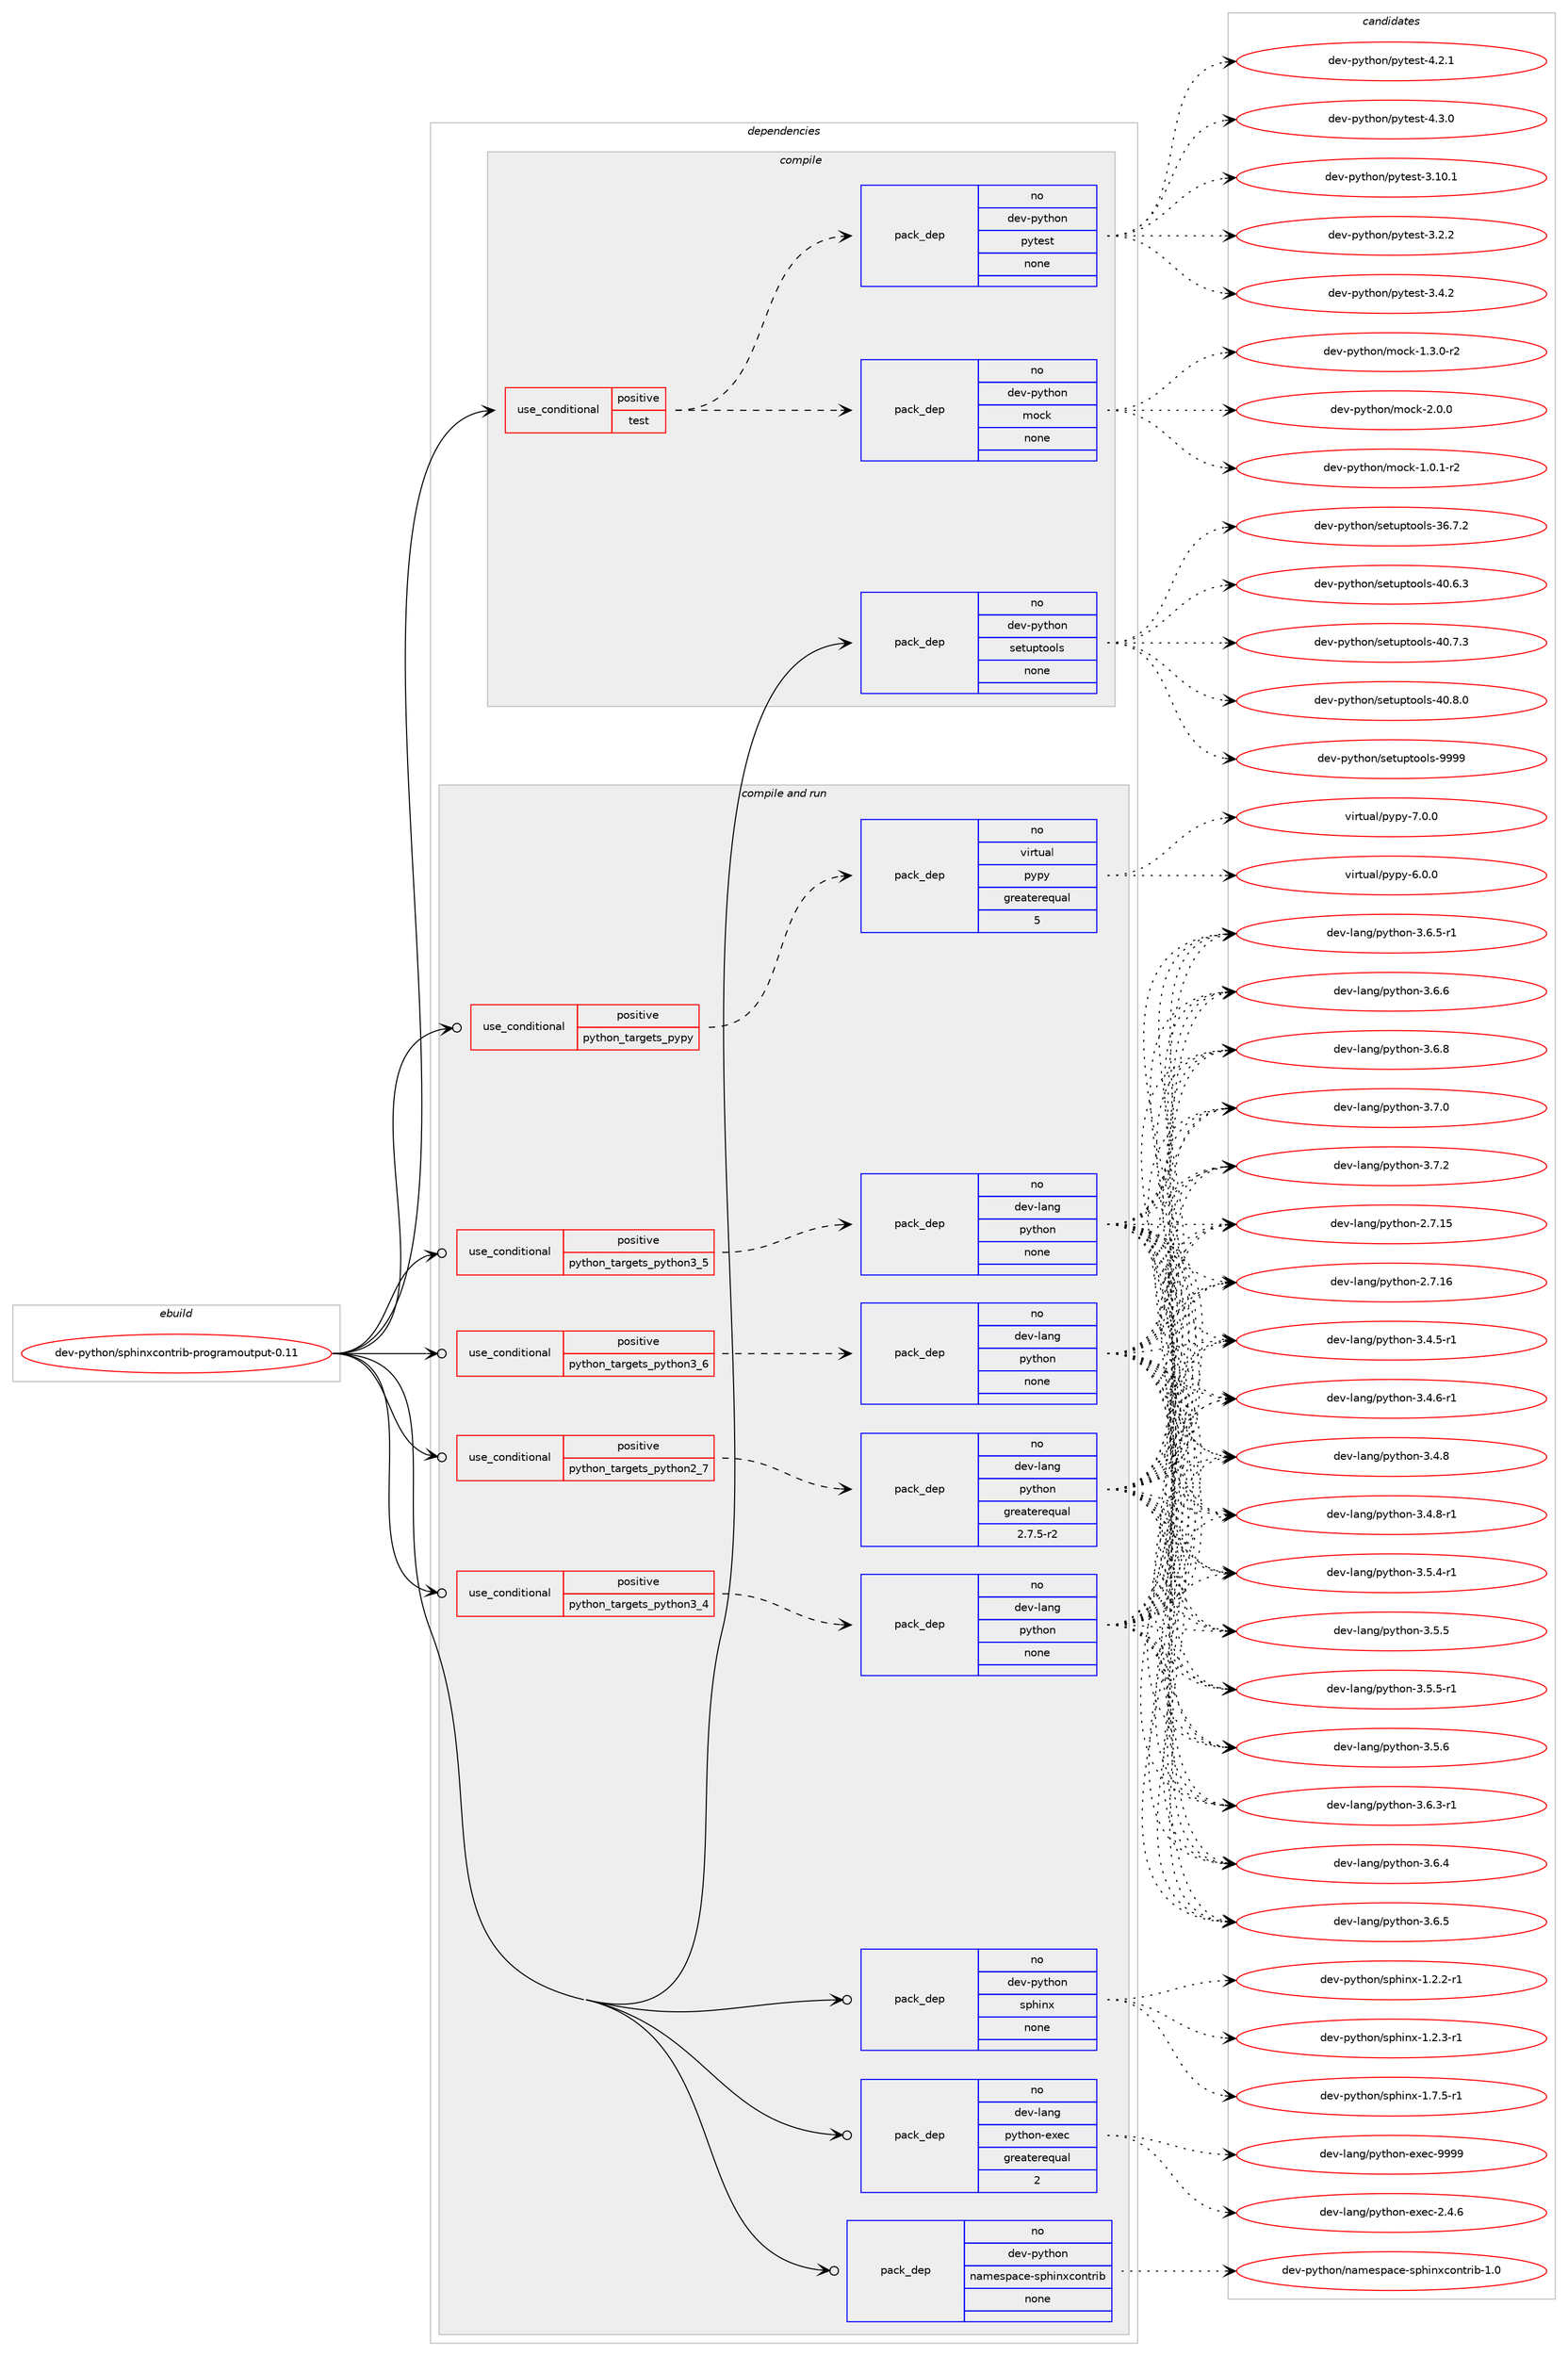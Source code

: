 digraph prolog {

# *************
# Graph options
# *************

newrank=true;
concentrate=true;
compound=true;
graph [rankdir=LR,fontname=Helvetica,fontsize=10,ranksep=1.5];#, ranksep=2.5, nodesep=0.2];
edge  [arrowhead=vee];
node  [fontname=Helvetica,fontsize=10];

# **********
# The ebuild
# **********

subgraph cluster_leftcol {
color=gray;
rank=same;
label=<<i>ebuild</i>>;
id [label="dev-python/sphinxcontrib-programoutput-0.11", color=red, width=4, href="../dev-python/sphinxcontrib-programoutput-0.11.svg"];
}

# ****************
# The dependencies
# ****************

subgraph cluster_midcol {
color=gray;
label=<<i>dependencies</i>>;
subgraph cluster_compile {
fillcolor="#eeeeee";
style=filled;
label=<<i>compile</i>>;
subgraph cond385016 {
dependency1442350 [label=<<TABLE BORDER="0" CELLBORDER="1" CELLSPACING="0" CELLPADDING="4"><TR><TD ROWSPAN="3" CELLPADDING="10">use_conditional</TD></TR><TR><TD>positive</TD></TR><TR><TD>test</TD></TR></TABLE>>, shape=none, color=red];
subgraph pack1033972 {
dependency1442351 [label=<<TABLE BORDER="0" CELLBORDER="1" CELLSPACING="0" CELLPADDING="4" WIDTH="220"><TR><TD ROWSPAN="6" CELLPADDING="30">pack_dep</TD></TR><TR><TD WIDTH="110">no</TD></TR><TR><TD>dev-python</TD></TR><TR><TD>mock</TD></TR><TR><TD>none</TD></TR><TR><TD></TD></TR></TABLE>>, shape=none, color=blue];
}
dependency1442350:e -> dependency1442351:w [weight=20,style="dashed",arrowhead="vee"];
subgraph pack1033973 {
dependency1442352 [label=<<TABLE BORDER="0" CELLBORDER="1" CELLSPACING="0" CELLPADDING="4" WIDTH="220"><TR><TD ROWSPAN="6" CELLPADDING="30">pack_dep</TD></TR><TR><TD WIDTH="110">no</TD></TR><TR><TD>dev-python</TD></TR><TR><TD>pytest</TD></TR><TR><TD>none</TD></TR><TR><TD></TD></TR></TABLE>>, shape=none, color=blue];
}
dependency1442350:e -> dependency1442352:w [weight=20,style="dashed",arrowhead="vee"];
}
id:e -> dependency1442350:w [weight=20,style="solid",arrowhead="vee"];
subgraph pack1033974 {
dependency1442353 [label=<<TABLE BORDER="0" CELLBORDER="1" CELLSPACING="0" CELLPADDING="4" WIDTH="220"><TR><TD ROWSPAN="6" CELLPADDING="30">pack_dep</TD></TR><TR><TD WIDTH="110">no</TD></TR><TR><TD>dev-python</TD></TR><TR><TD>setuptools</TD></TR><TR><TD>none</TD></TR><TR><TD></TD></TR></TABLE>>, shape=none, color=blue];
}
id:e -> dependency1442353:w [weight=20,style="solid",arrowhead="vee"];
}
subgraph cluster_compileandrun {
fillcolor="#eeeeee";
style=filled;
label=<<i>compile and run</i>>;
subgraph cond385017 {
dependency1442354 [label=<<TABLE BORDER="0" CELLBORDER="1" CELLSPACING="0" CELLPADDING="4"><TR><TD ROWSPAN="3" CELLPADDING="10">use_conditional</TD></TR><TR><TD>positive</TD></TR><TR><TD>python_targets_pypy</TD></TR></TABLE>>, shape=none, color=red];
subgraph pack1033975 {
dependency1442355 [label=<<TABLE BORDER="0" CELLBORDER="1" CELLSPACING="0" CELLPADDING="4" WIDTH="220"><TR><TD ROWSPAN="6" CELLPADDING="30">pack_dep</TD></TR><TR><TD WIDTH="110">no</TD></TR><TR><TD>virtual</TD></TR><TR><TD>pypy</TD></TR><TR><TD>greaterequal</TD></TR><TR><TD>5</TD></TR></TABLE>>, shape=none, color=blue];
}
dependency1442354:e -> dependency1442355:w [weight=20,style="dashed",arrowhead="vee"];
}
id:e -> dependency1442354:w [weight=20,style="solid",arrowhead="odotvee"];
subgraph cond385018 {
dependency1442356 [label=<<TABLE BORDER="0" CELLBORDER="1" CELLSPACING="0" CELLPADDING="4"><TR><TD ROWSPAN="3" CELLPADDING="10">use_conditional</TD></TR><TR><TD>positive</TD></TR><TR><TD>python_targets_python2_7</TD></TR></TABLE>>, shape=none, color=red];
subgraph pack1033976 {
dependency1442357 [label=<<TABLE BORDER="0" CELLBORDER="1" CELLSPACING="0" CELLPADDING="4" WIDTH="220"><TR><TD ROWSPAN="6" CELLPADDING="30">pack_dep</TD></TR><TR><TD WIDTH="110">no</TD></TR><TR><TD>dev-lang</TD></TR><TR><TD>python</TD></TR><TR><TD>greaterequal</TD></TR><TR><TD>2.7.5-r2</TD></TR></TABLE>>, shape=none, color=blue];
}
dependency1442356:e -> dependency1442357:w [weight=20,style="dashed",arrowhead="vee"];
}
id:e -> dependency1442356:w [weight=20,style="solid",arrowhead="odotvee"];
subgraph cond385019 {
dependency1442358 [label=<<TABLE BORDER="0" CELLBORDER="1" CELLSPACING="0" CELLPADDING="4"><TR><TD ROWSPAN="3" CELLPADDING="10">use_conditional</TD></TR><TR><TD>positive</TD></TR><TR><TD>python_targets_python3_4</TD></TR></TABLE>>, shape=none, color=red];
subgraph pack1033977 {
dependency1442359 [label=<<TABLE BORDER="0" CELLBORDER="1" CELLSPACING="0" CELLPADDING="4" WIDTH="220"><TR><TD ROWSPAN="6" CELLPADDING="30">pack_dep</TD></TR><TR><TD WIDTH="110">no</TD></TR><TR><TD>dev-lang</TD></TR><TR><TD>python</TD></TR><TR><TD>none</TD></TR><TR><TD></TD></TR></TABLE>>, shape=none, color=blue];
}
dependency1442358:e -> dependency1442359:w [weight=20,style="dashed",arrowhead="vee"];
}
id:e -> dependency1442358:w [weight=20,style="solid",arrowhead="odotvee"];
subgraph cond385020 {
dependency1442360 [label=<<TABLE BORDER="0" CELLBORDER="1" CELLSPACING="0" CELLPADDING="4"><TR><TD ROWSPAN="3" CELLPADDING="10">use_conditional</TD></TR><TR><TD>positive</TD></TR><TR><TD>python_targets_python3_5</TD></TR></TABLE>>, shape=none, color=red];
subgraph pack1033978 {
dependency1442361 [label=<<TABLE BORDER="0" CELLBORDER="1" CELLSPACING="0" CELLPADDING="4" WIDTH="220"><TR><TD ROWSPAN="6" CELLPADDING="30">pack_dep</TD></TR><TR><TD WIDTH="110">no</TD></TR><TR><TD>dev-lang</TD></TR><TR><TD>python</TD></TR><TR><TD>none</TD></TR><TR><TD></TD></TR></TABLE>>, shape=none, color=blue];
}
dependency1442360:e -> dependency1442361:w [weight=20,style="dashed",arrowhead="vee"];
}
id:e -> dependency1442360:w [weight=20,style="solid",arrowhead="odotvee"];
subgraph cond385021 {
dependency1442362 [label=<<TABLE BORDER="0" CELLBORDER="1" CELLSPACING="0" CELLPADDING="4"><TR><TD ROWSPAN="3" CELLPADDING="10">use_conditional</TD></TR><TR><TD>positive</TD></TR><TR><TD>python_targets_python3_6</TD></TR></TABLE>>, shape=none, color=red];
subgraph pack1033979 {
dependency1442363 [label=<<TABLE BORDER="0" CELLBORDER="1" CELLSPACING="0" CELLPADDING="4" WIDTH="220"><TR><TD ROWSPAN="6" CELLPADDING="30">pack_dep</TD></TR><TR><TD WIDTH="110">no</TD></TR><TR><TD>dev-lang</TD></TR><TR><TD>python</TD></TR><TR><TD>none</TD></TR><TR><TD></TD></TR></TABLE>>, shape=none, color=blue];
}
dependency1442362:e -> dependency1442363:w [weight=20,style="dashed",arrowhead="vee"];
}
id:e -> dependency1442362:w [weight=20,style="solid",arrowhead="odotvee"];
subgraph pack1033980 {
dependency1442364 [label=<<TABLE BORDER="0" CELLBORDER="1" CELLSPACING="0" CELLPADDING="4" WIDTH="220"><TR><TD ROWSPAN="6" CELLPADDING="30">pack_dep</TD></TR><TR><TD WIDTH="110">no</TD></TR><TR><TD>dev-lang</TD></TR><TR><TD>python-exec</TD></TR><TR><TD>greaterequal</TD></TR><TR><TD>2</TD></TR></TABLE>>, shape=none, color=blue];
}
id:e -> dependency1442364:w [weight=20,style="solid",arrowhead="odotvee"];
subgraph pack1033981 {
dependency1442365 [label=<<TABLE BORDER="0" CELLBORDER="1" CELLSPACING="0" CELLPADDING="4" WIDTH="220"><TR><TD ROWSPAN="6" CELLPADDING="30">pack_dep</TD></TR><TR><TD WIDTH="110">no</TD></TR><TR><TD>dev-python</TD></TR><TR><TD>namespace-sphinxcontrib</TD></TR><TR><TD>none</TD></TR><TR><TD></TD></TR></TABLE>>, shape=none, color=blue];
}
id:e -> dependency1442365:w [weight=20,style="solid",arrowhead="odotvee"];
subgraph pack1033982 {
dependency1442366 [label=<<TABLE BORDER="0" CELLBORDER="1" CELLSPACING="0" CELLPADDING="4" WIDTH="220"><TR><TD ROWSPAN="6" CELLPADDING="30">pack_dep</TD></TR><TR><TD WIDTH="110">no</TD></TR><TR><TD>dev-python</TD></TR><TR><TD>sphinx</TD></TR><TR><TD>none</TD></TR><TR><TD></TD></TR></TABLE>>, shape=none, color=blue];
}
id:e -> dependency1442366:w [weight=20,style="solid",arrowhead="odotvee"];
}
subgraph cluster_run {
fillcolor="#eeeeee";
style=filled;
label=<<i>run</i>>;
}
}

# **************
# The candidates
# **************

subgraph cluster_choices {
rank=same;
color=gray;
label=<<i>candidates</i>>;

subgraph choice1033972 {
color=black;
nodesep=1;
choice1001011184511212111610411111047109111991074549464846494511450 [label="dev-python/mock-1.0.1-r2", color=red, width=4,href="../dev-python/mock-1.0.1-r2.svg"];
choice1001011184511212111610411111047109111991074549465146484511450 [label="dev-python/mock-1.3.0-r2", color=red, width=4,href="../dev-python/mock-1.3.0-r2.svg"];
choice100101118451121211161041111104710911199107455046484648 [label="dev-python/mock-2.0.0", color=red, width=4,href="../dev-python/mock-2.0.0.svg"];
dependency1442351:e -> choice1001011184511212111610411111047109111991074549464846494511450:w [style=dotted,weight="100"];
dependency1442351:e -> choice1001011184511212111610411111047109111991074549465146484511450:w [style=dotted,weight="100"];
dependency1442351:e -> choice100101118451121211161041111104710911199107455046484648:w [style=dotted,weight="100"];
}
subgraph choice1033973 {
color=black;
nodesep=1;
choice100101118451121211161041111104711212111610111511645514649484649 [label="dev-python/pytest-3.10.1", color=red, width=4,href="../dev-python/pytest-3.10.1.svg"];
choice1001011184511212111610411111047112121116101115116455146504650 [label="dev-python/pytest-3.2.2", color=red, width=4,href="../dev-python/pytest-3.2.2.svg"];
choice1001011184511212111610411111047112121116101115116455146524650 [label="dev-python/pytest-3.4.2", color=red, width=4,href="../dev-python/pytest-3.4.2.svg"];
choice1001011184511212111610411111047112121116101115116455246504649 [label="dev-python/pytest-4.2.1", color=red, width=4,href="../dev-python/pytest-4.2.1.svg"];
choice1001011184511212111610411111047112121116101115116455246514648 [label="dev-python/pytest-4.3.0", color=red, width=4,href="../dev-python/pytest-4.3.0.svg"];
dependency1442352:e -> choice100101118451121211161041111104711212111610111511645514649484649:w [style=dotted,weight="100"];
dependency1442352:e -> choice1001011184511212111610411111047112121116101115116455146504650:w [style=dotted,weight="100"];
dependency1442352:e -> choice1001011184511212111610411111047112121116101115116455146524650:w [style=dotted,weight="100"];
dependency1442352:e -> choice1001011184511212111610411111047112121116101115116455246504649:w [style=dotted,weight="100"];
dependency1442352:e -> choice1001011184511212111610411111047112121116101115116455246514648:w [style=dotted,weight="100"];
}
subgraph choice1033974 {
color=black;
nodesep=1;
choice100101118451121211161041111104711510111611711211611111110811545515446554650 [label="dev-python/setuptools-36.7.2", color=red, width=4,href="../dev-python/setuptools-36.7.2.svg"];
choice100101118451121211161041111104711510111611711211611111110811545524846544651 [label="dev-python/setuptools-40.6.3", color=red, width=4,href="../dev-python/setuptools-40.6.3.svg"];
choice100101118451121211161041111104711510111611711211611111110811545524846554651 [label="dev-python/setuptools-40.7.3", color=red, width=4,href="../dev-python/setuptools-40.7.3.svg"];
choice100101118451121211161041111104711510111611711211611111110811545524846564648 [label="dev-python/setuptools-40.8.0", color=red, width=4,href="../dev-python/setuptools-40.8.0.svg"];
choice10010111845112121116104111110471151011161171121161111111081154557575757 [label="dev-python/setuptools-9999", color=red, width=4,href="../dev-python/setuptools-9999.svg"];
dependency1442353:e -> choice100101118451121211161041111104711510111611711211611111110811545515446554650:w [style=dotted,weight="100"];
dependency1442353:e -> choice100101118451121211161041111104711510111611711211611111110811545524846544651:w [style=dotted,weight="100"];
dependency1442353:e -> choice100101118451121211161041111104711510111611711211611111110811545524846554651:w [style=dotted,weight="100"];
dependency1442353:e -> choice100101118451121211161041111104711510111611711211611111110811545524846564648:w [style=dotted,weight="100"];
dependency1442353:e -> choice10010111845112121116104111110471151011161171121161111111081154557575757:w [style=dotted,weight="100"];
}
subgraph choice1033975 {
color=black;
nodesep=1;
choice1181051141161179710847112121112121455446484648 [label="virtual/pypy-6.0.0", color=red, width=4,href="../virtual/pypy-6.0.0.svg"];
choice1181051141161179710847112121112121455546484648 [label="virtual/pypy-7.0.0", color=red, width=4,href="../virtual/pypy-7.0.0.svg"];
dependency1442355:e -> choice1181051141161179710847112121112121455446484648:w [style=dotted,weight="100"];
dependency1442355:e -> choice1181051141161179710847112121112121455546484648:w [style=dotted,weight="100"];
}
subgraph choice1033976 {
color=black;
nodesep=1;
choice10010111845108971101034711212111610411111045504655464953 [label="dev-lang/python-2.7.15", color=red, width=4,href="../dev-lang/python-2.7.15.svg"];
choice10010111845108971101034711212111610411111045504655464954 [label="dev-lang/python-2.7.16", color=red, width=4,href="../dev-lang/python-2.7.16.svg"];
choice1001011184510897110103471121211161041111104551465246534511449 [label="dev-lang/python-3.4.5-r1", color=red, width=4,href="../dev-lang/python-3.4.5-r1.svg"];
choice1001011184510897110103471121211161041111104551465246544511449 [label="dev-lang/python-3.4.6-r1", color=red, width=4,href="../dev-lang/python-3.4.6-r1.svg"];
choice100101118451089711010347112121116104111110455146524656 [label="dev-lang/python-3.4.8", color=red, width=4,href="../dev-lang/python-3.4.8.svg"];
choice1001011184510897110103471121211161041111104551465246564511449 [label="dev-lang/python-3.4.8-r1", color=red, width=4,href="../dev-lang/python-3.4.8-r1.svg"];
choice1001011184510897110103471121211161041111104551465346524511449 [label="dev-lang/python-3.5.4-r1", color=red, width=4,href="../dev-lang/python-3.5.4-r1.svg"];
choice100101118451089711010347112121116104111110455146534653 [label="dev-lang/python-3.5.5", color=red, width=4,href="../dev-lang/python-3.5.5.svg"];
choice1001011184510897110103471121211161041111104551465346534511449 [label="dev-lang/python-3.5.5-r1", color=red, width=4,href="../dev-lang/python-3.5.5-r1.svg"];
choice100101118451089711010347112121116104111110455146534654 [label="dev-lang/python-3.5.6", color=red, width=4,href="../dev-lang/python-3.5.6.svg"];
choice1001011184510897110103471121211161041111104551465446514511449 [label="dev-lang/python-3.6.3-r1", color=red, width=4,href="../dev-lang/python-3.6.3-r1.svg"];
choice100101118451089711010347112121116104111110455146544652 [label="dev-lang/python-3.6.4", color=red, width=4,href="../dev-lang/python-3.6.4.svg"];
choice100101118451089711010347112121116104111110455146544653 [label="dev-lang/python-3.6.5", color=red, width=4,href="../dev-lang/python-3.6.5.svg"];
choice1001011184510897110103471121211161041111104551465446534511449 [label="dev-lang/python-3.6.5-r1", color=red, width=4,href="../dev-lang/python-3.6.5-r1.svg"];
choice100101118451089711010347112121116104111110455146544654 [label="dev-lang/python-3.6.6", color=red, width=4,href="../dev-lang/python-3.6.6.svg"];
choice100101118451089711010347112121116104111110455146544656 [label="dev-lang/python-3.6.8", color=red, width=4,href="../dev-lang/python-3.6.8.svg"];
choice100101118451089711010347112121116104111110455146554648 [label="dev-lang/python-3.7.0", color=red, width=4,href="../dev-lang/python-3.7.0.svg"];
choice100101118451089711010347112121116104111110455146554650 [label="dev-lang/python-3.7.2", color=red, width=4,href="../dev-lang/python-3.7.2.svg"];
dependency1442357:e -> choice10010111845108971101034711212111610411111045504655464953:w [style=dotted,weight="100"];
dependency1442357:e -> choice10010111845108971101034711212111610411111045504655464954:w [style=dotted,weight="100"];
dependency1442357:e -> choice1001011184510897110103471121211161041111104551465246534511449:w [style=dotted,weight="100"];
dependency1442357:e -> choice1001011184510897110103471121211161041111104551465246544511449:w [style=dotted,weight="100"];
dependency1442357:e -> choice100101118451089711010347112121116104111110455146524656:w [style=dotted,weight="100"];
dependency1442357:e -> choice1001011184510897110103471121211161041111104551465246564511449:w [style=dotted,weight="100"];
dependency1442357:e -> choice1001011184510897110103471121211161041111104551465346524511449:w [style=dotted,weight="100"];
dependency1442357:e -> choice100101118451089711010347112121116104111110455146534653:w [style=dotted,weight="100"];
dependency1442357:e -> choice1001011184510897110103471121211161041111104551465346534511449:w [style=dotted,weight="100"];
dependency1442357:e -> choice100101118451089711010347112121116104111110455146534654:w [style=dotted,weight="100"];
dependency1442357:e -> choice1001011184510897110103471121211161041111104551465446514511449:w [style=dotted,weight="100"];
dependency1442357:e -> choice100101118451089711010347112121116104111110455146544652:w [style=dotted,weight="100"];
dependency1442357:e -> choice100101118451089711010347112121116104111110455146544653:w [style=dotted,weight="100"];
dependency1442357:e -> choice1001011184510897110103471121211161041111104551465446534511449:w [style=dotted,weight="100"];
dependency1442357:e -> choice100101118451089711010347112121116104111110455146544654:w [style=dotted,weight="100"];
dependency1442357:e -> choice100101118451089711010347112121116104111110455146544656:w [style=dotted,weight="100"];
dependency1442357:e -> choice100101118451089711010347112121116104111110455146554648:w [style=dotted,weight="100"];
dependency1442357:e -> choice100101118451089711010347112121116104111110455146554650:w [style=dotted,weight="100"];
}
subgraph choice1033977 {
color=black;
nodesep=1;
choice10010111845108971101034711212111610411111045504655464953 [label="dev-lang/python-2.7.15", color=red, width=4,href="../dev-lang/python-2.7.15.svg"];
choice10010111845108971101034711212111610411111045504655464954 [label="dev-lang/python-2.7.16", color=red, width=4,href="../dev-lang/python-2.7.16.svg"];
choice1001011184510897110103471121211161041111104551465246534511449 [label="dev-lang/python-3.4.5-r1", color=red, width=4,href="../dev-lang/python-3.4.5-r1.svg"];
choice1001011184510897110103471121211161041111104551465246544511449 [label="dev-lang/python-3.4.6-r1", color=red, width=4,href="../dev-lang/python-3.4.6-r1.svg"];
choice100101118451089711010347112121116104111110455146524656 [label="dev-lang/python-3.4.8", color=red, width=4,href="../dev-lang/python-3.4.8.svg"];
choice1001011184510897110103471121211161041111104551465246564511449 [label="dev-lang/python-3.4.8-r1", color=red, width=4,href="../dev-lang/python-3.4.8-r1.svg"];
choice1001011184510897110103471121211161041111104551465346524511449 [label="dev-lang/python-3.5.4-r1", color=red, width=4,href="../dev-lang/python-3.5.4-r1.svg"];
choice100101118451089711010347112121116104111110455146534653 [label="dev-lang/python-3.5.5", color=red, width=4,href="../dev-lang/python-3.5.5.svg"];
choice1001011184510897110103471121211161041111104551465346534511449 [label="dev-lang/python-3.5.5-r1", color=red, width=4,href="../dev-lang/python-3.5.5-r1.svg"];
choice100101118451089711010347112121116104111110455146534654 [label="dev-lang/python-3.5.6", color=red, width=4,href="../dev-lang/python-3.5.6.svg"];
choice1001011184510897110103471121211161041111104551465446514511449 [label="dev-lang/python-3.6.3-r1", color=red, width=4,href="../dev-lang/python-3.6.3-r1.svg"];
choice100101118451089711010347112121116104111110455146544652 [label="dev-lang/python-3.6.4", color=red, width=4,href="../dev-lang/python-3.6.4.svg"];
choice100101118451089711010347112121116104111110455146544653 [label="dev-lang/python-3.6.5", color=red, width=4,href="../dev-lang/python-3.6.5.svg"];
choice1001011184510897110103471121211161041111104551465446534511449 [label="dev-lang/python-3.6.5-r1", color=red, width=4,href="../dev-lang/python-3.6.5-r1.svg"];
choice100101118451089711010347112121116104111110455146544654 [label="dev-lang/python-3.6.6", color=red, width=4,href="../dev-lang/python-3.6.6.svg"];
choice100101118451089711010347112121116104111110455146544656 [label="dev-lang/python-3.6.8", color=red, width=4,href="../dev-lang/python-3.6.8.svg"];
choice100101118451089711010347112121116104111110455146554648 [label="dev-lang/python-3.7.0", color=red, width=4,href="../dev-lang/python-3.7.0.svg"];
choice100101118451089711010347112121116104111110455146554650 [label="dev-lang/python-3.7.2", color=red, width=4,href="../dev-lang/python-3.7.2.svg"];
dependency1442359:e -> choice10010111845108971101034711212111610411111045504655464953:w [style=dotted,weight="100"];
dependency1442359:e -> choice10010111845108971101034711212111610411111045504655464954:w [style=dotted,weight="100"];
dependency1442359:e -> choice1001011184510897110103471121211161041111104551465246534511449:w [style=dotted,weight="100"];
dependency1442359:e -> choice1001011184510897110103471121211161041111104551465246544511449:w [style=dotted,weight="100"];
dependency1442359:e -> choice100101118451089711010347112121116104111110455146524656:w [style=dotted,weight="100"];
dependency1442359:e -> choice1001011184510897110103471121211161041111104551465246564511449:w [style=dotted,weight="100"];
dependency1442359:e -> choice1001011184510897110103471121211161041111104551465346524511449:w [style=dotted,weight="100"];
dependency1442359:e -> choice100101118451089711010347112121116104111110455146534653:w [style=dotted,weight="100"];
dependency1442359:e -> choice1001011184510897110103471121211161041111104551465346534511449:w [style=dotted,weight="100"];
dependency1442359:e -> choice100101118451089711010347112121116104111110455146534654:w [style=dotted,weight="100"];
dependency1442359:e -> choice1001011184510897110103471121211161041111104551465446514511449:w [style=dotted,weight="100"];
dependency1442359:e -> choice100101118451089711010347112121116104111110455146544652:w [style=dotted,weight="100"];
dependency1442359:e -> choice100101118451089711010347112121116104111110455146544653:w [style=dotted,weight="100"];
dependency1442359:e -> choice1001011184510897110103471121211161041111104551465446534511449:w [style=dotted,weight="100"];
dependency1442359:e -> choice100101118451089711010347112121116104111110455146544654:w [style=dotted,weight="100"];
dependency1442359:e -> choice100101118451089711010347112121116104111110455146544656:w [style=dotted,weight="100"];
dependency1442359:e -> choice100101118451089711010347112121116104111110455146554648:w [style=dotted,weight="100"];
dependency1442359:e -> choice100101118451089711010347112121116104111110455146554650:w [style=dotted,weight="100"];
}
subgraph choice1033978 {
color=black;
nodesep=1;
choice10010111845108971101034711212111610411111045504655464953 [label="dev-lang/python-2.7.15", color=red, width=4,href="../dev-lang/python-2.7.15.svg"];
choice10010111845108971101034711212111610411111045504655464954 [label="dev-lang/python-2.7.16", color=red, width=4,href="../dev-lang/python-2.7.16.svg"];
choice1001011184510897110103471121211161041111104551465246534511449 [label="dev-lang/python-3.4.5-r1", color=red, width=4,href="../dev-lang/python-3.4.5-r1.svg"];
choice1001011184510897110103471121211161041111104551465246544511449 [label="dev-lang/python-3.4.6-r1", color=red, width=4,href="../dev-lang/python-3.4.6-r1.svg"];
choice100101118451089711010347112121116104111110455146524656 [label="dev-lang/python-3.4.8", color=red, width=4,href="../dev-lang/python-3.4.8.svg"];
choice1001011184510897110103471121211161041111104551465246564511449 [label="dev-lang/python-3.4.8-r1", color=red, width=4,href="../dev-lang/python-3.4.8-r1.svg"];
choice1001011184510897110103471121211161041111104551465346524511449 [label="dev-lang/python-3.5.4-r1", color=red, width=4,href="../dev-lang/python-3.5.4-r1.svg"];
choice100101118451089711010347112121116104111110455146534653 [label="dev-lang/python-3.5.5", color=red, width=4,href="../dev-lang/python-3.5.5.svg"];
choice1001011184510897110103471121211161041111104551465346534511449 [label="dev-lang/python-3.5.5-r1", color=red, width=4,href="../dev-lang/python-3.5.5-r1.svg"];
choice100101118451089711010347112121116104111110455146534654 [label="dev-lang/python-3.5.6", color=red, width=4,href="../dev-lang/python-3.5.6.svg"];
choice1001011184510897110103471121211161041111104551465446514511449 [label="dev-lang/python-3.6.3-r1", color=red, width=4,href="../dev-lang/python-3.6.3-r1.svg"];
choice100101118451089711010347112121116104111110455146544652 [label="dev-lang/python-3.6.4", color=red, width=4,href="../dev-lang/python-3.6.4.svg"];
choice100101118451089711010347112121116104111110455146544653 [label="dev-lang/python-3.6.5", color=red, width=4,href="../dev-lang/python-3.6.5.svg"];
choice1001011184510897110103471121211161041111104551465446534511449 [label="dev-lang/python-3.6.5-r1", color=red, width=4,href="../dev-lang/python-3.6.5-r1.svg"];
choice100101118451089711010347112121116104111110455146544654 [label="dev-lang/python-3.6.6", color=red, width=4,href="../dev-lang/python-3.6.6.svg"];
choice100101118451089711010347112121116104111110455146544656 [label="dev-lang/python-3.6.8", color=red, width=4,href="../dev-lang/python-3.6.8.svg"];
choice100101118451089711010347112121116104111110455146554648 [label="dev-lang/python-3.7.0", color=red, width=4,href="../dev-lang/python-3.7.0.svg"];
choice100101118451089711010347112121116104111110455146554650 [label="dev-lang/python-3.7.2", color=red, width=4,href="../dev-lang/python-3.7.2.svg"];
dependency1442361:e -> choice10010111845108971101034711212111610411111045504655464953:w [style=dotted,weight="100"];
dependency1442361:e -> choice10010111845108971101034711212111610411111045504655464954:w [style=dotted,weight="100"];
dependency1442361:e -> choice1001011184510897110103471121211161041111104551465246534511449:w [style=dotted,weight="100"];
dependency1442361:e -> choice1001011184510897110103471121211161041111104551465246544511449:w [style=dotted,weight="100"];
dependency1442361:e -> choice100101118451089711010347112121116104111110455146524656:w [style=dotted,weight="100"];
dependency1442361:e -> choice1001011184510897110103471121211161041111104551465246564511449:w [style=dotted,weight="100"];
dependency1442361:e -> choice1001011184510897110103471121211161041111104551465346524511449:w [style=dotted,weight="100"];
dependency1442361:e -> choice100101118451089711010347112121116104111110455146534653:w [style=dotted,weight="100"];
dependency1442361:e -> choice1001011184510897110103471121211161041111104551465346534511449:w [style=dotted,weight="100"];
dependency1442361:e -> choice100101118451089711010347112121116104111110455146534654:w [style=dotted,weight="100"];
dependency1442361:e -> choice1001011184510897110103471121211161041111104551465446514511449:w [style=dotted,weight="100"];
dependency1442361:e -> choice100101118451089711010347112121116104111110455146544652:w [style=dotted,weight="100"];
dependency1442361:e -> choice100101118451089711010347112121116104111110455146544653:w [style=dotted,weight="100"];
dependency1442361:e -> choice1001011184510897110103471121211161041111104551465446534511449:w [style=dotted,weight="100"];
dependency1442361:e -> choice100101118451089711010347112121116104111110455146544654:w [style=dotted,weight="100"];
dependency1442361:e -> choice100101118451089711010347112121116104111110455146544656:w [style=dotted,weight="100"];
dependency1442361:e -> choice100101118451089711010347112121116104111110455146554648:w [style=dotted,weight="100"];
dependency1442361:e -> choice100101118451089711010347112121116104111110455146554650:w [style=dotted,weight="100"];
}
subgraph choice1033979 {
color=black;
nodesep=1;
choice10010111845108971101034711212111610411111045504655464953 [label="dev-lang/python-2.7.15", color=red, width=4,href="../dev-lang/python-2.7.15.svg"];
choice10010111845108971101034711212111610411111045504655464954 [label="dev-lang/python-2.7.16", color=red, width=4,href="../dev-lang/python-2.7.16.svg"];
choice1001011184510897110103471121211161041111104551465246534511449 [label="dev-lang/python-3.4.5-r1", color=red, width=4,href="../dev-lang/python-3.4.5-r1.svg"];
choice1001011184510897110103471121211161041111104551465246544511449 [label="dev-lang/python-3.4.6-r1", color=red, width=4,href="../dev-lang/python-3.4.6-r1.svg"];
choice100101118451089711010347112121116104111110455146524656 [label="dev-lang/python-3.4.8", color=red, width=4,href="../dev-lang/python-3.4.8.svg"];
choice1001011184510897110103471121211161041111104551465246564511449 [label="dev-lang/python-3.4.8-r1", color=red, width=4,href="../dev-lang/python-3.4.8-r1.svg"];
choice1001011184510897110103471121211161041111104551465346524511449 [label="dev-lang/python-3.5.4-r1", color=red, width=4,href="../dev-lang/python-3.5.4-r1.svg"];
choice100101118451089711010347112121116104111110455146534653 [label="dev-lang/python-3.5.5", color=red, width=4,href="../dev-lang/python-3.5.5.svg"];
choice1001011184510897110103471121211161041111104551465346534511449 [label="dev-lang/python-3.5.5-r1", color=red, width=4,href="../dev-lang/python-3.5.5-r1.svg"];
choice100101118451089711010347112121116104111110455146534654 [label="dev-lang/python-3.5.6", color=red, width=4,href="../dev-lang/python-3.5.6.svg"];
choice1001011184510897110103471121211161041111104551465446514511449 [label="dev-lang/python-3.6.3-r1", color=red, width=4,href="../dev-lang/python-3.6.3-r1.svg"];
choice100101118451089711010347112121116104111110455146544652 [label="dev-lang/python-3.6.4", color=red, width=4,href="../dev-lang/python-3.6.4.svg"];
choice100101118451089711010347112121116104111110455146544653 [label="dev-lang/python-3.6.5", color=red, width=4,href="../dev-lang/python-3.6.5.svg"];
choice1001011184510897110103471121211161041111104551465446534511449 [label="dev-lang/python-3.6.5-r1", color=red, width=4,href="../dev-lang/python-3.6.5-r1.svg"];
choice100101118451089711010347112121116104111110455146544654 [label="dev-lang/python-3.6.6", color=red, width=4,href="../dev-lang/python-3.6.6.svg"];
choice100101118451089711010347112121116104111110455146544656 [label="dev-lang/python-3.6.8", color=red, width=4,href="../dev-lang/python-3.6.8.svg"];
choice100101118451089711010347112121116104111110455146554648 [label="dev-lang/python-3.7.0", color=red, width=4,href="../dev-lang/python-3.7.0.svg"];
choice100101118451089711010347112121116104111110455146554650 [label="dev-lang/python-3.7.2", color=red, width=4,href="../dev-lang/python-3.7.2.svg"];
dependency1442363:e -> choice10010111845108971101034711212111610411111045504655464953:w [style=dotted,weight="100"];
dependency1442363:e -> choice10010111845108971101034711212111610411111045504655464954:w [style=dotted,weight="100"];
dependency1442363:e -> choice1001011184510897110103471121211161041111104551465246534511449:w [style=dotted,weight="100"];
dependency1442363:e -> choice1001011184510897110103471121211161041111104551465246544511449:w [style=dotted,weight="100"];
dependency1442363:e -> choice100101118451089711010347112121116104111110455146524656:w [style=dotted,weight="100"];
dependency1442363:e -> choice1001011184510897110103471121211161041111104551465246564511449:w [style=dotted,weight="100"];
dependency1442363:e -> choice1001011184510897110103471121211161041111104551465346524511449:w [style=dotted,weight="100"];
dependency1442363:e -> choice100101118451089711010347112121116104111110455146534653:w [style=dotted,weight="100"];
dependency1442363:e -> choice1001011184510897110103471121211161041111104551465346534511449:w [style=dotted,weight="100"];
dependency1442363:e -> choice100101118451089711010347112121116104111110455146534654:w [style=dotted,weight="100"];
dependency1442363:e -> choice1001011184510897110103471121211161041111104551465446514511449:w [style=dotted,weight="100"];
dependency1442363:e -> choice100101118451089711010347112121116104111110455146544652:w [style=dotted,weight="100"];
dependency1442363:e -> choice100101118451089711010347112121116104111110455146544653:w [style=dotted,weight="100"];
dependency1442363:e -> choice1001011184510897110103471121211161041111104551465446534511449:w [style=dotted,weight="100"];
dependency1442363:e -> choice100101118451089711010347112121116104111110455146544654:w [style=dotted,weight="100"];
dependency1442363:e -> choice100101118451089711010347112121116104111110455146544656:w [style=dotted,weight="100"];
dependency1442363:e -> choice100101118451089711010347112121116104111110455146554648:w [style=dotted,weight="100"];
dependency1442363:e -> choice100101118451089711010347112121116104111110455146554650:w [style=dotted,weight="100"];
}
subgraph choice1033980 {
color=black;
nodesep=1;
choice1001011184510897110103471121211161041111104510112010199455046524654 [label="dev-lang/python-exec-2.4.6", color=red, width=4,href="../dev-lang/python-exec-2.4.6.svg"];
choice10010111845108971101034711212111610411111045101120101994557575757 [label="dev-lang/python-exec-9999", color=red, width=4,href="../dev-lang/python-exec-9999.svg"];
dependency1442364:e -> choice1001011184510897110103471121211161041111104510112010199455046524654:w [style=dotted,weight="100"];
dependency1442364:e -> choice10010111845108971101034711212111610411111045101120101994557575757:w [style=dotted,weight="100"];
}
subgraph choice1033981 {
color=black;
nodesep=1;
choice100101118451121211161041111104711097109101115112979910145115112104105110120991111101161141059845494648 [label="dev-python/namespace-sphinxcontrib-1.0", color=red, width=4,href="../dev-python/namespace-sphinxcontrib-1.0.svg"];
dependency1442365:e -> choice100101118451121211161041111104711097109101115112979910145115112104105110120991111101161141059845494648:w [style=dotted,weight="100"];
}
subgraph choice1033982 {
color=black;
nodesep=1;
choice10010111845112121116104111110471151121041051101204549465046504511449 [label="dev-python/sphinx-1.2.2-r1", color=red, width=4,href="../dev-python/sphinx-1.2.2-r1.svg"];
choice10010111845112121116104111110471151121041051101204549465046514511449 [label="dev-python/sphinx-1.2.3-r1", color=red, width=4,href="../dev-python/sphinx-1.2.3-r1.svg"];
choice10010111845112121116104111110471151121041051101204549465546534511449 [label="dev-python/sphinx-1.7.5-r1", color=red, width=4,href="../dev-python/sphinx-1.7.5-r1.svg"];
dependency1442366:e -> choice10010111845112121116104111110471151121041051101204549465046504511449:w [style=dotted,weight="100"];
dependency1442366:e -> choice10010111845112121116104111110471151121041051101204549465046514511449:w [style=dotted,weight="100"];
dependency1442366:e -> choice10010111845112121116104111110471151121041051101204549465546534511449:w [style=dotted,weight="100"];
}
}

}
